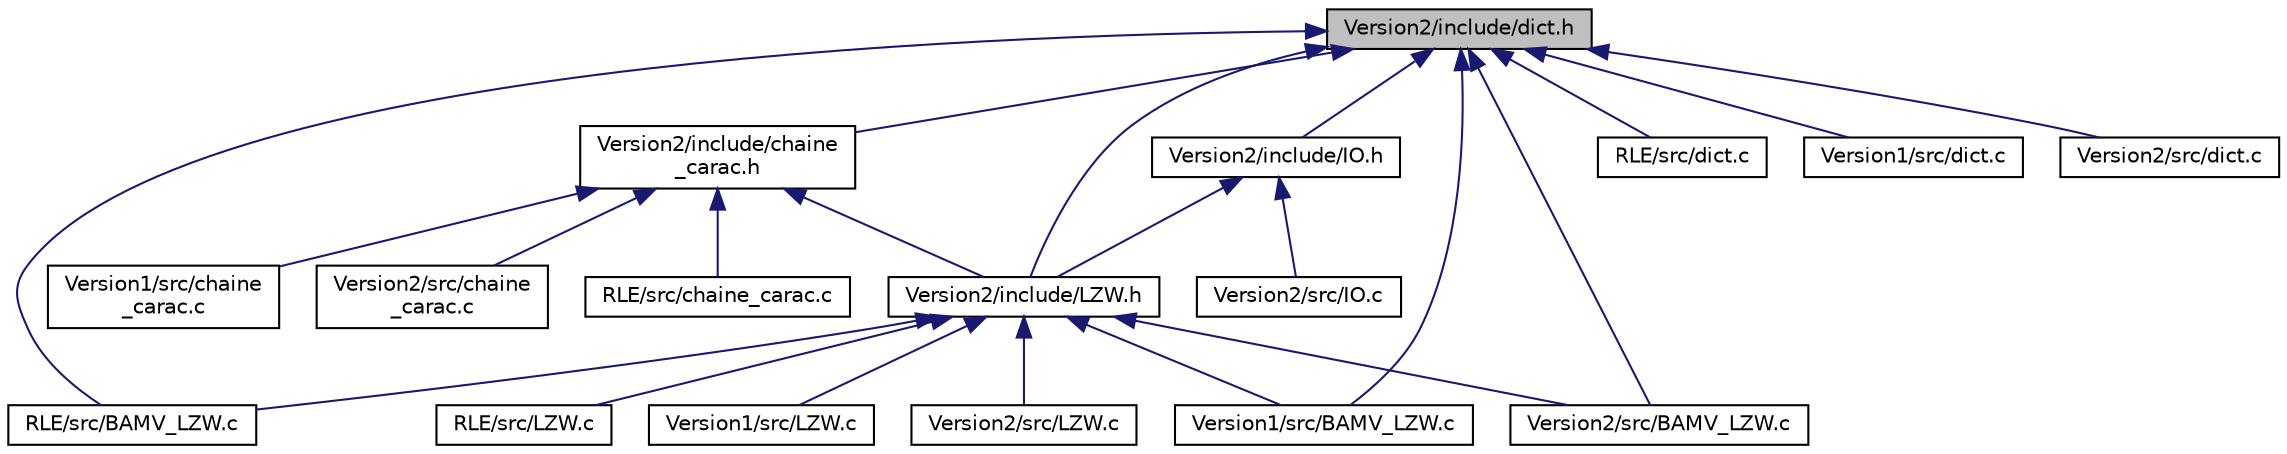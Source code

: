 digraph "Version2/include/dict.h"
{
  edge [fontname="Helvetica",fontsize="10",labelfontname="Helvetica",labelfontsize="10"];
  node [fontname="Helvetica",fontsize="10",shape=record];
  Node1 [label="Version2/include/dict.h",height=0.2,width=0.4,color="black", fillcolor="grey75", style="filled", fontcolor="black"];
  Node1 -> Node2 [dir="back",color="midnightblue",fontsize="10",style="solid",fontname="Helvetica"];
  Node2 [label="RLE/src/BAMV_LZW.c",height=0.2,width=0.4,color="black", fillcolor="white", style="filled",URL="$_r_l_e_2src_2_b_a_m_v___l_z_w_8c.html"];
  Node1 -> Node3 [dir="back",color="midnightblue",fontsize="10",style="solid",fontname="Helvetica"];
  Node3 [label="RLE/src/dict.c",height=0.2,width=0.4,color="black", fillcolor="white", style="filled",URL="$_r_l_e_2src_2dict_8c.html"];
  Node1 -> Node4 [dir="back",color="midnightblue",fontsize="10",style="solid",fontname="Helvetica"];
  Node4 [label="Version1/src/BAMV_LZW.c",height=0.2,width=0.4,color="black", fillcolor="white", style="filled",URL="$_version1_2src_2_b_a_m_v___l_z_w_8c.html"];
  Node1 -> Node5 [dir="back",color="midnightblue",fontsize="10",style="solid",fontname="Helvetica"];
  Node5 [label="Version1/src/dict.c",height=0.2,width=0.4,color="black", fillcolor="white", style="filled",URL="$_version1_2src_2dict_8c.html"];
  Node1 -> Node6 [dir="back",color="midnightblue",fontsize="10",style="solid",fontname="Helvetica"];
  Node6 [label="Version2/include/chaine\l_carac.h",height=0.2,width=0.4,color="black", fillcolor="white", style="filled",URL="$_version2_2include_2chaine__carac_8h.html"];
  Node6 -> Node7 [dir="back",color="midnightblue",fontsize="10",style="solid",fontname="Helvetica"];
  Node7 [label="RLE/src/chaine_carac.c",height=0.2,width=0.4,color="black", fillcolor="white", style="filled",URL="$_r_l_e_2src_2chaine__carac_8c.html"];
  Node6 -> Node8 [dir="back",color="midnightblue",fontsize="10",style="solid",fontname="Helvetica"];
  Node8 [label="Version1/src/chaine\l_carac.c",height=0.2,width=0.4,color="black", fillcolor="white", style="filled",URL="$_version1_2src_2chaine__carac_8c.html"];
  Node6 -> Node9 [dir="back",color="midnightblue",fontsize="10",style="solid",fontname="Helvetica"];
  Node9 [label="Version2/include/LZW.h",height=0.2,width=0.4,color="black", fillcolor="white", style="filled",URL="$_version2_2include_2_l_z_w_8h.html"];
  Node9 -> Node2 [dir="back",color="midnightblue",fontsize="10",style="solid",fontname="Helvetica"];
  Node9 -> Node10 [dir="back",color="midnightblue",fontsize="10",style="solid",fontname="Helvetica"];
  Node10 [label="RLE/src/LZW.c",height=0.2,width=0.4,color="black", fillcolor="white", style="filled",URL="$_r_l_e_2src_2_l_z_w_8c.html"];
  Node9 -> Node4 [dir="back",color="midnightblue",fontsize="10",style="solid",fontname="Helvetica"];
  Node9 -> Node11 [dir="back",color="midnightblue",fontsize="10",style="solid",fontname="Helvetica"];
  Node11 [label="Version1/src/LZW.c",height=0.2,width=0.4,color="black", fillcolor="white", style="filled",URL="$_version1_2src_2_l_z_w_8c.html"];
  Node9 -> Node12 [dir="back",color="midnightblue",fontsize="10",style="solid",fontname="Helvetica"];
  Node12 [label="Version2/src/BAMV_LZW.c",height=0.2,width=0.4,color="black", fillcolor="white", style="filled",URL="$_version2_2src_2_b_a_m_v___l_z_w_8c.html"];
  Node9 -> Node13 [dir="back",color="midnightblue",fontsize="10",style="solid",fontname="Helvetica"];
  Node13 [label="Version2/src/LZW.c",height=0.2,width=0.4,color="black", fillcolor="white", style="filled",URL="$_version2_2src_2_l_z_w_8c.html"];
  Node6 -> Node14 [dir="back",color="midnightblue",fontsize="10",style="solid",fontname="Helvetica"];
  Node14 [label="Version2/src/chaine\l_carac.c",height=0.2,width=0.4,color="black", fillcolor="white", style="filled",URL="$_version2_2src_2chaine__carac_8c.html"];
  Node1 -> Node15 [dir="back",color="midnightblue",fontsize="10",style="solid",fontname="Helvetica"];
  Node15 [label="Version2/include/IO.h",height=0.2,width=0.4,color="black", fillcolor="white", style="filled",URL="$_i_o_8h.html",tooltip="Gestion d&#39;entrees et sorties. "];
  Node15 -> Node9 [dir="back",color="midnightblue",fontsize="10",style="solid",fontname="Helvetica"];
  Node15 -> Node16 [dir="back",color="midnightblue",fontsize="10",style="solid",fontname="Helvetica"];
  Node16 [label="Version2/src/IO.c",height=0.2,width=0.4,color="black", fillcolor="white", style="filled",URL="$_i_o_8c.html"];
  Node1 -> Node9 [dir="back",color="midnightblue",fontsize="10",style="solid",fontname="Helvetica"];
  Node1 -> Node12 [dir="back",color="midnightblue",fontsize="10",style="solid",fontname="Helvetica"];
  Node1 -> Node17 [dir="back",color="midnightblue",fontsize="10",style="solid",fontname="Helvetica"];
  Node17 [label="Version2/src/dict.c",height=0.2,width=0.4,color="black", fillcolor="white", style="filled",URL="$_version2_2src_2dict_8c.html"];
}
